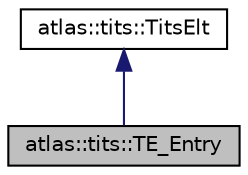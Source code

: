 digraph "atlas::tits::TE_Entry"
{
  edge [fontname="Helvetica",fontsize="10",labelfontname="Helvetica",labelfontsize="10"];
  node [fontname="Helvetica",fontsize="10",shape=record];
  Node1 [label="atlas::tits::TE_Entry",height=0.2,width=0.4,color="black", fillcolor="grey75", style="filled", fontcolor="black"];
  Node2 -> Node1 [dir="back",color="midnightblue",fontsize="10",style="solid",fontname="Helvetica"];
  Node2 [label="atlas::tits::TitsElt",height=0.2,width=0.4,color="black", fillcolor="white", style="filled",URL="$classatlas_1_1tits_1_1TitsElt.html"];
}
